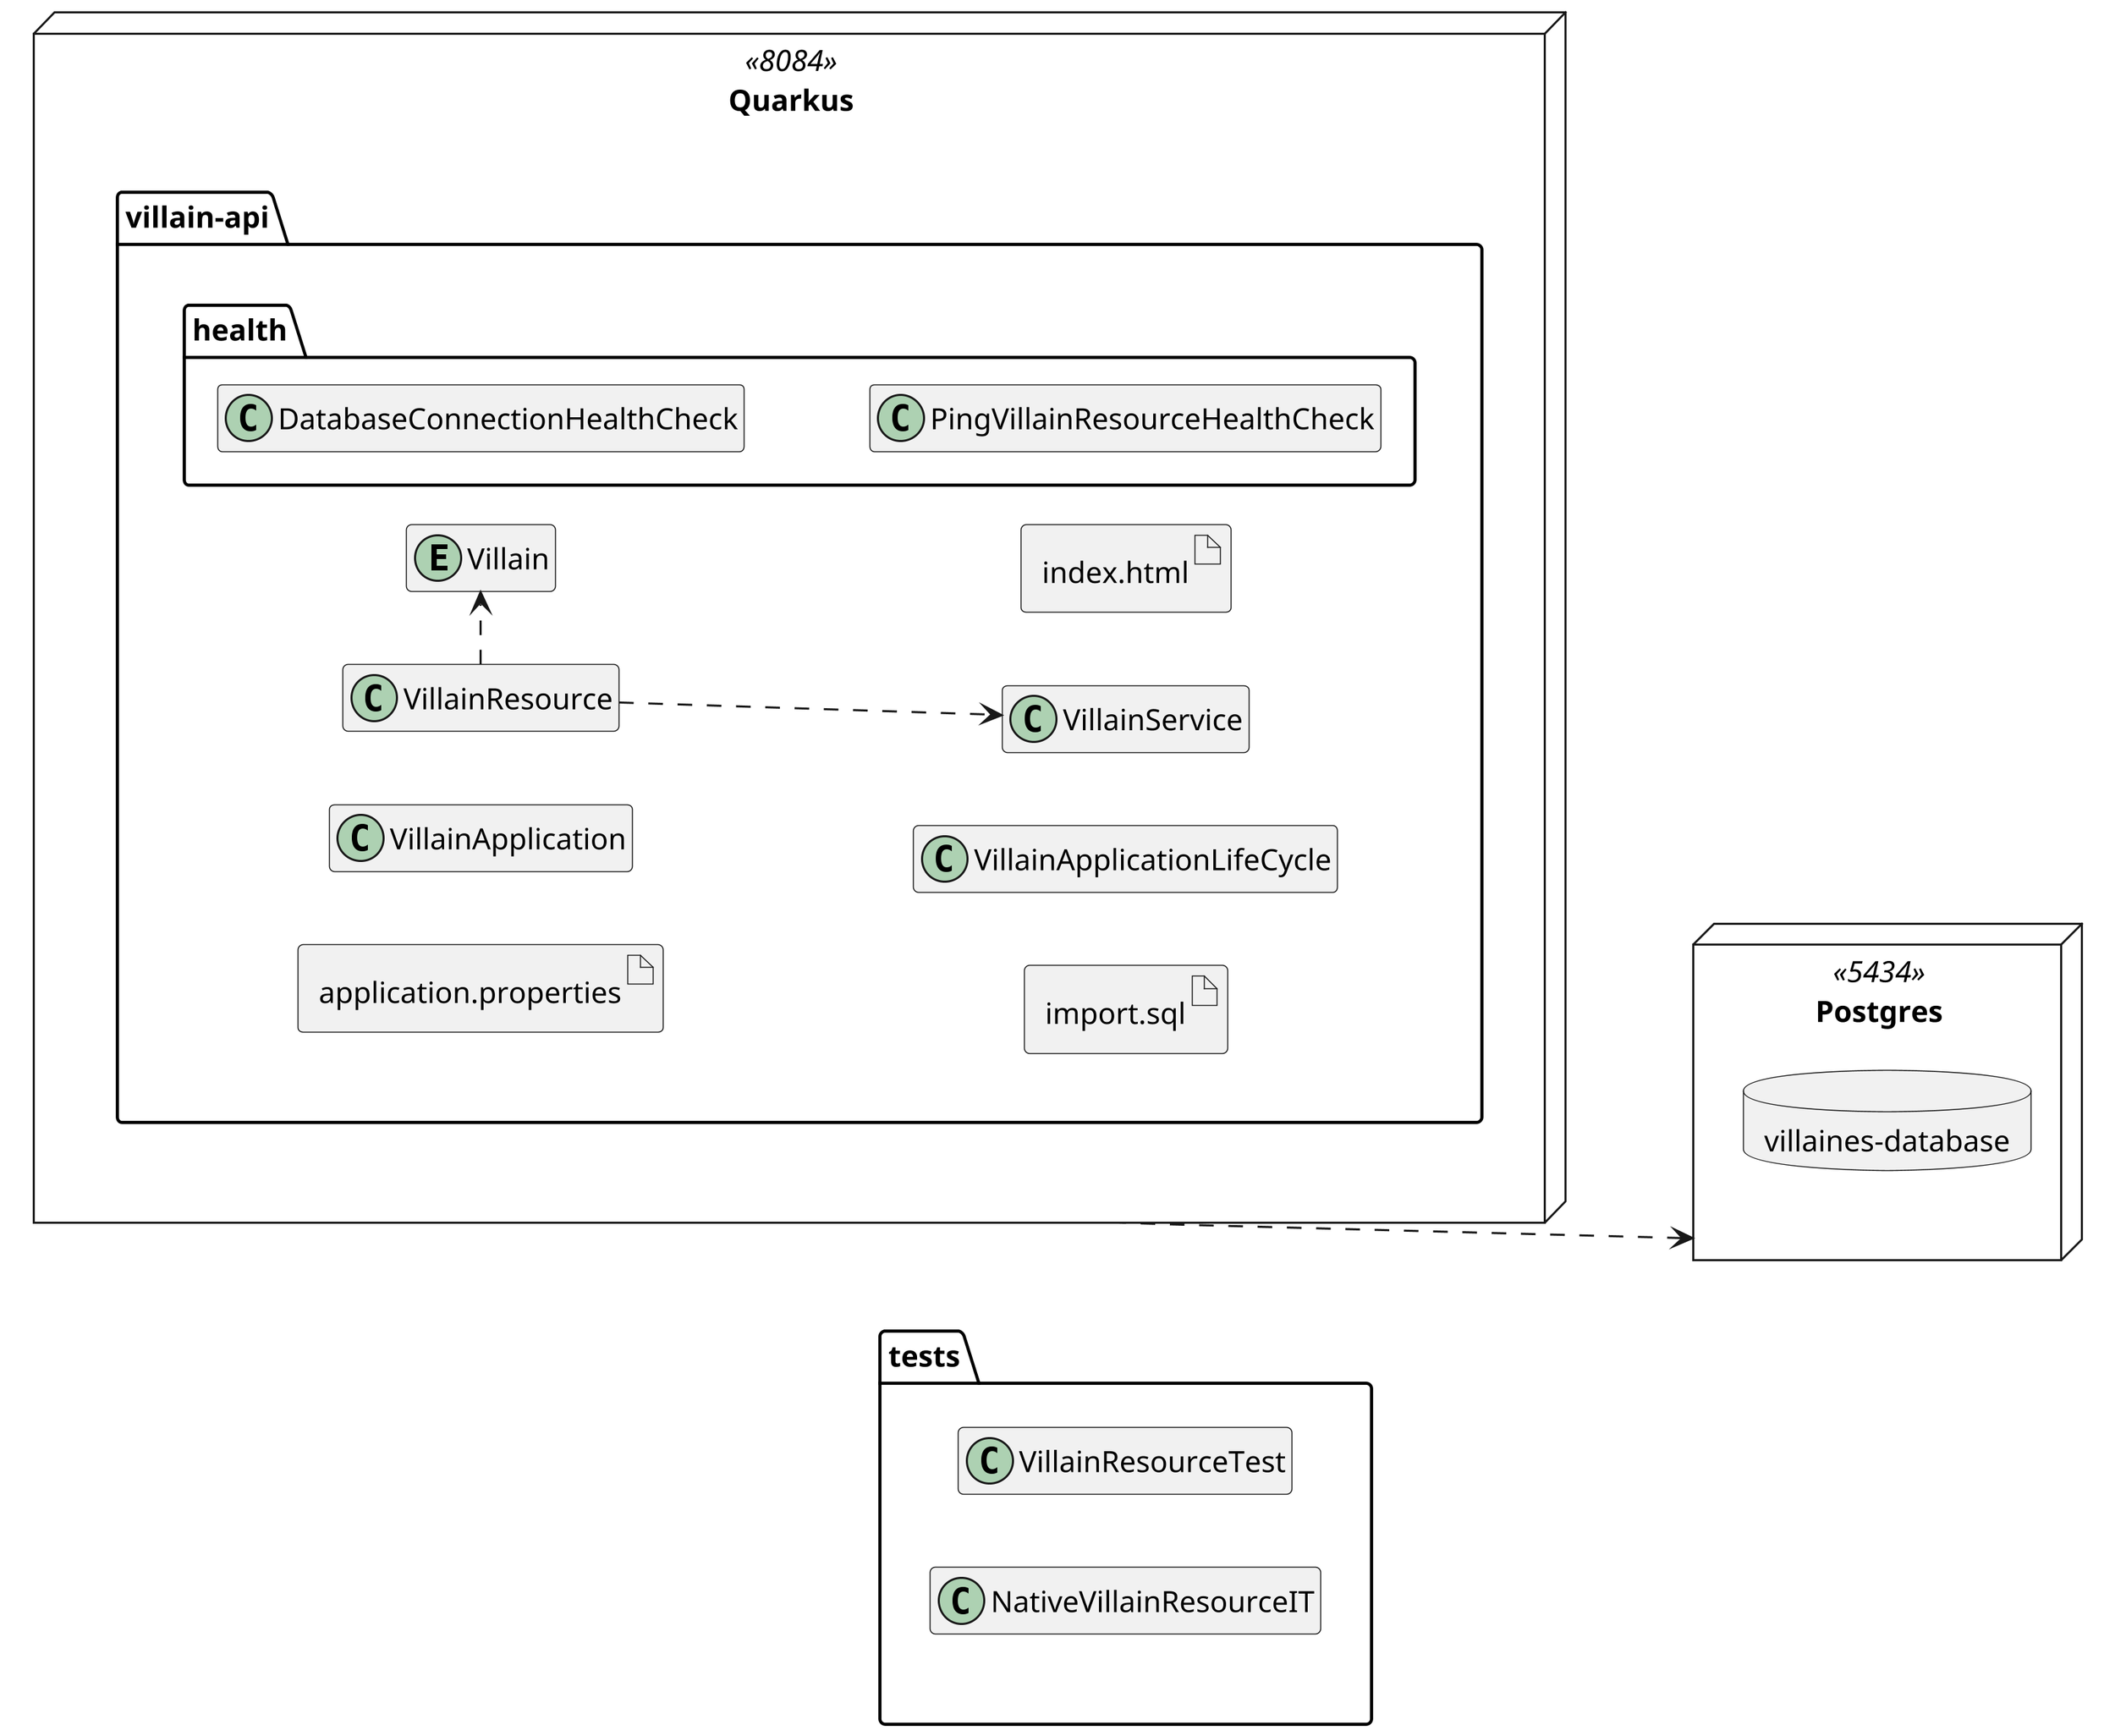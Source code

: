 @startuml
skinparam dpi 300

allow_mixing
hide empty members
left to right direction
!define exception(name) class name << (E,#FFAAAA) >>

node Postgres as postgres <<5434>> {
    database "villaines-database" as db
}

node Quarkus as quarkus <<8084>> {
    package "villain-api" as villainapi {
        entity Villain
        class VillainApplication
        class VillainApplicationLifeCycle
        class VillainResource
        class VillainService
        artifact "index<U+002E>html" as index
        artifact "application<U+002E>properties" as properties
        artifact "import<U+002E>sql" as import
        package "health" {
            class DatabaseConnectionHealthCheck
            class PingVillainResourceHealthCheck
            DatabaseConnectionHealthCheck .[hidden].> PingVillainResourceHealthCheck
        }
        VillainResource ..> VillainService
        VillainResource .> Villain
        VillainApplication .[hidden].> VillainApplicationLifeCycle
        properties .[hidden].> import
        Villain .[hidden].> index
    }
}

package "tests" as tests {
    class VillainResourceTest
    class NativeVillainResourceIT
}

quarkus ....> postgres
villainapi .[hidden].> tests

@enduml
